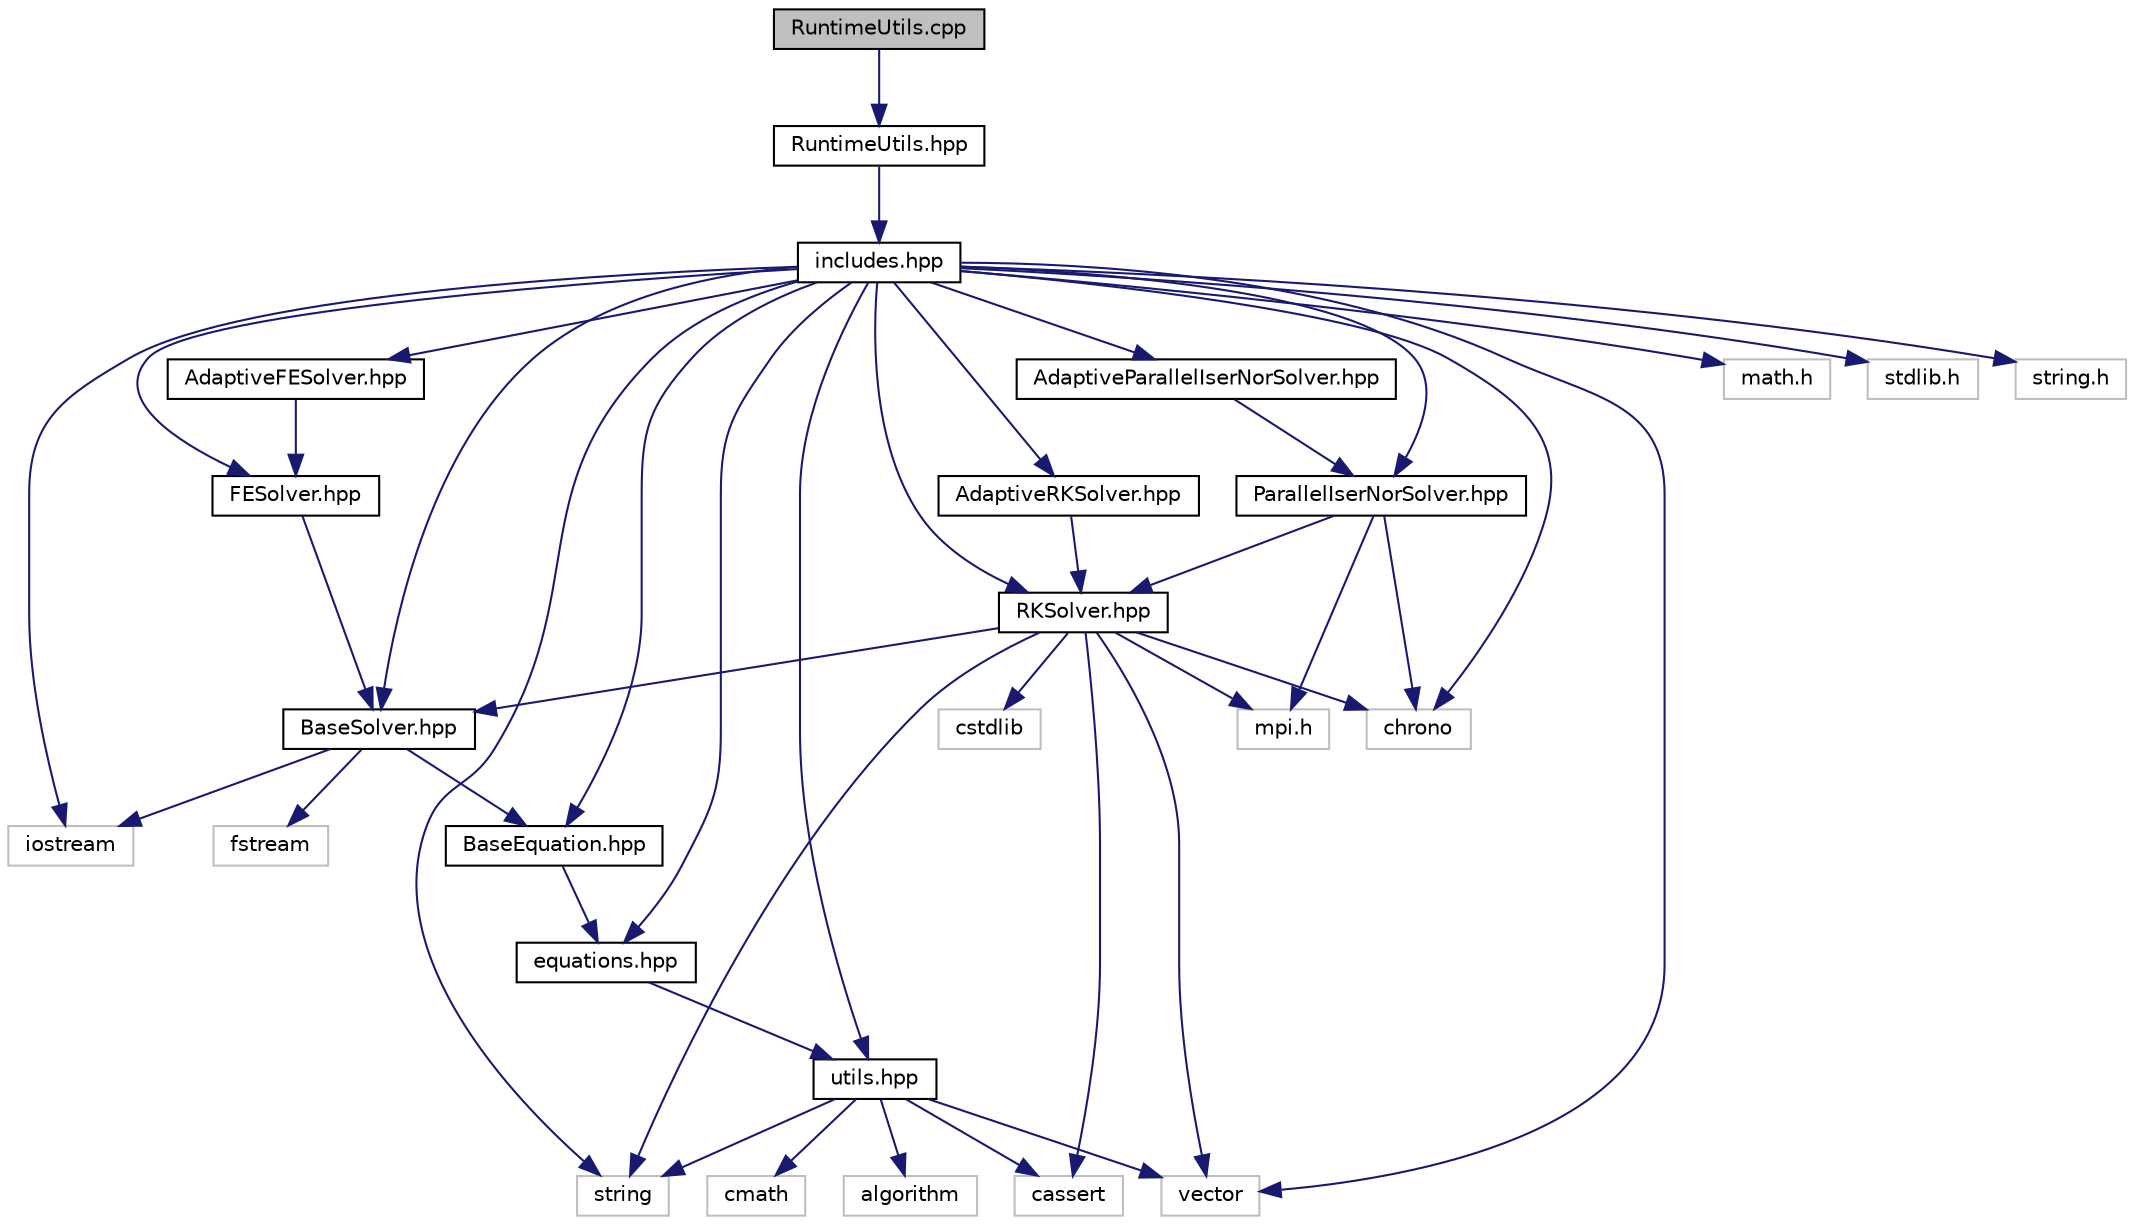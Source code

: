 digraph "RuntimeUtils.cpp"
{
  edge [fontname="Helvetica",fontsize="10",labelfontname="Helvetica",labelfontsize="10"];
  node [fontname="Helvetica",fontsize="10",shape=record];
  Node0 [label="RuntimeUtils.cpp",height=0.2,width=0.4,color="black", fillcolor="grey75", style="filled", fontcolor="black"];
  Node0 -> Node1 [color="midnightblue",fontsize="10",style="solid",fontname="Helvetica"];
  Node1 [label="RuntimeUtils.hpp",height=0.2,width=0.4,color="black", fillcolor="white", style="filled",URL="$RuntimeUtils_8hpp.html"];
  Node1 -> Node2 [color="midnightblue",fontsize="10",style="solid",fontname="Helvetica"];
  Node2 [label="includes.hpp",height=0.2,width=0.4,color="black", fillcolor="white", style="filled",URL="$includes_8hpp.html"];
  Node2 -> Node3 [color="midnightblue",fontsize="10",style="solid",fontname="Helvetica"];
  Node3 [label="AdaptiveFESolver.hpp",height=0.2,width=0.4,color="black", fillcolor="white", style="filled",URL="$AdaptiveFESolver_8hpp.html"];
  Node3 -> Node4 [color="midnightblue",fontsize="10",style="solid",fontname="Helvetica"];
  Node4 [label="FESolver.hpp",height=0.2,width=0.4,color="black", fillcolor="white", style="filled",URL="$FESolver_8hpp.html"];
  Node4 -> Node5 [color="midnightblue",fontsize="10",style="solid",fontname="Helvetica"];
  Node5 [label="BaseSolver.hpp",height=0.2,width=0.4,color="black", fillcolor="white", style="filled",URL="$BaseSolver_8hpp.html"];
  Node5 -> Node6 [color="midnightblue",fontsize="10",style="solid",fontname="Helvetica"];
  Node6 [label="iostream",height=0.2,width=0.4,color="grey75", fillcolor="white", style="filled"];
  Node5 -> Node7 [color="midnightblue",fontsize="10",style="solid",fontname="Helvetica"];
  Node7 [label="fstream",height=0.2,width=0.4,color="grey75", fillcolor="white", style="filled"];
  Node5 -> Node8 [color="midnightblue",fontsize="10",style="solid",fontname="Helvetica"];
  Node8 [label="BaseEquation.hpp",height=0.2,width=0.4,color="black", fillcolor="white", style="filled",URL="$BaseEquation_8hpp.html"];
  Node8 -> Node9 [color="midnightblue",fontsize="10",style="solid",fontname="Helvetica"];
  Node9 [label="equations.hpp",height=0.2,width=0.4,color="black", fillcolor="white", style="filled",URL="$equations_8hpp.html"];
  Node9 -> Node10 [color="midnightblue",fontsize="10",style="solid",fontname="Helvetica"];
  Node10 [label="utils.hpp",height=0.2,width=0.4,color="black", fillcolor="white", style="filled",URL="$utils_8hpp.html"];
  Node10 -> Node11 [color="midnightblue",fontsize="10",style="solid",fontname="Helvetica"];
  Node11 [label="algorithm",height=0.2,width=0.4,color="grey75", fillcolor="white", style="filled"];
  Node10 -> Node12 [color="midnightblue",fontsize="10",style="solid",fontname="Helvetica"];
  Node12 [label="cassert",height=0.2,width=0.4,color="grey75", fillcolor="white", style="filled"];
  Node10 -> Node13 [color="midnightblue",fontsize="10",style="solid",fontname="Helvetica"];
  Node13 [label="cmath",height=0.2,width=0.4,color="grey75", fillcolor="white", style="filled"];
  Node10 -> Node14 [color="midnightblue",fontsize="10",style="solid",fontname="Helvetica"];
  Node14 [label="string",height=0.2,width=0.4,color="grey75", fillcolor="white", style="filled"];
  Node10 -> Node15 [color="midnightblue",fontsize="10",style="solid",fontname="Helvetica"];
  Node15 [label="vector",height=0.2,width=0.4,color="grey75", fillcolor="white", style="filled"];
  Node2 -> Node16 [color="midnightblue",fontsize="10",style="solid",fontname="Helvetica"];
  Node16 [label="AdaptiveParallelIserNorSolver.hpp",height=0.2,width=0.4,color="black", fillcolor="white", style="filled",URL="$AdaptiveParallelIserNorSolver_8hpp.html"];
  Node16 -> Node17 [color="midnightblue",fontsize="10",style="solid",fontname="Helvetica"];
  Node17 [label="ParallelIserNorSolver.hpp",height=0.2,width=0.4,color="black", fillcolor="white", style="filled",URL="$ParallelIserNorSolver_8hpp.html"];
  Node17 -> Node18 [color="midnightblue",fontsize="10",style="solid",fontname="Helvetica"];
  Node18 [label="mpi.h",height=0.2,width=0.4,color="grey75", fillcolor="white", style="filled"];
  Node17 -> Node19 [color="midnightblue",fontsize="10",style="solid",fontname="Helvetica"];
  Node19 [label="chrono",height=0.2,width=0.4,color="grey75", fillcolor="white", style="filled"];
  Node17 -> Node20 [color="midnightblue",fontsize="10",style="solid",fontname="Helvetica"];
  Node20 [label="RKSolver.hpp",height=0.2,width=0.4,color="black", fillcolor="white", style="filled",URL="$RKSolver_8hpp.html"];
  Node20 -> Node15 [color="midnightblue",fontsize="10",style="solid",fontname="Helvetica"];
  Node20 -> Node12 [color="midnightblue",fontsize="10",style="solid",fontname="Helvetica"];
  Node20 -> Node21 [color="midnightblue",fontsize="10",style="solid",fontname="Helvetica"];
  Node21 [label="cstdlib",height=0.2,width=0.4,color="grey75", fillcolor="white", style="filled"];
  Node20 -> Node19 [color="midnightblue",fontsize="10",style="solid",fontname="Helvetica"];
  Node20 -> Node14 [color="midnightblue",fontsize="10",style="solid",fontname="Helvetica"];
  Node20 -> Node18 [color="midnightblue",fontsize="10",style="solid",fontname="Helvetica"];
  Node20 -> Node5 [color="midnightblue",fontsize="10",style="solid",fontname="Helvetica"];
  Node2 -> Node22 [color="midnightblue",fontsize="10",style="solid",fontname="Helvetica"];
  Node22 [label="AdaptiveRKSolver.hpp",height=0.2,width=0.4,color="black", fillcolor="white", style="filled",URL="$AdaptiveRKSolver_8hpp.html"];
  Node22 -> Node20 [color="midnightblue",fontsize="10",style="solid",fontname="Helvetica"];
  Node2 -> Node8 [color="midnightblue",fontsize="10",style="solid",fontname="Helvetica"];
  Node2 -> Node5 [color="midnightblue",fontsize="10",style="solid",fontname="Helvetica"];
  Node2 -> Node9 [color="midnightblue",fontsize="10",style="solid",fontname="Helvetica"];
  Node2 -> Node4 [color="midnightblue",fontsize="10",style="solid",fontname="Helvetica"];
  Node2 -> Node17 [color="midnightblue",fontsize="10",style="solid",fontname="Helvetica"];
  Node2 -> Node20 [color="midnightblue",fontsize="10",style="solid",fontname="Helvetica"];
  Node2 -> Node10 [color="midnightblue",fontsize="10",style="solid",fontname="Helvetica"];
  Node2 -> Node19 [color="midnightblue",fontsize="10",style="solid",fontname="Helvetica"];
  Node2 -> Node6 [color="midnightblue",fontsize="10",style="solid",fontname="Helvetica"];
  Node2 -> Node23 [color="midnightblue",fontsize="10",style="solid",fontname="Helvetica"];
  Node23 [label="math.h",height=0.2,width=0.4,color="grey75", fillcolor="white", style="filled"];
  Node2 -> Node24 [color="midnightblue",fontsize="10",style="solid",fontname="Helvetica"];
  Node24 [label="stdlib.h",height=0.2,width=0.4,color="grey75", fillcolor="white", style="filled"];
  Node2 -> Node14 [color="midnightblue",fontsize="10",style="solid",fontname="Helvetica"];
  Node2 -> Node25 [color="midnightblue",fontsize="10",style="solid",fontname="Helvetica"];
  Node25 [label="string.h",height=0.2,width=0.4,color="grey75", fillcolor="white", style="filled"];
  Node2 -> Node15 [color="midnightblue",fontsize="10",style="solid",fontname="Helvetica"];
}
